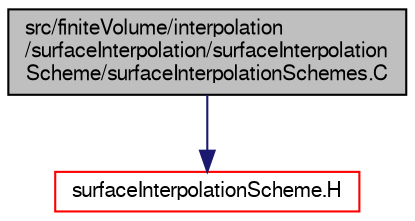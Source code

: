 digraph "src/finiteVolume/interpolation/surfaceInterpolation/surfaceInterpolationScheme/surfaceInterpolationSchemes.C"
{
  bgcolor="transparent";
  edge [fontname="FreeSans",fontsize="10",labelfontname="FreeSans",labelfontsize="10"];
  node [fontname="FreeSans",fontsize="10",shape=record];
  Node1 [label="src/finiteVolume/interpolation\l/surfaceInterpolation/surfaceInterpolation\lScheme/surfaceInterpolationSchemes.C",height=0.2,width=0.4,color="black", fillcolor="grey75", style="filled" fontcolor="black"];
  Node1 -> Node2 [color="midnightblue",fontsize="10",style="solid",fontname="FreeSans"];
  Node2 [label="surfaceInterpolationScheme.H",height=0.2,width=0.4,color="red",URL="$a05712.html"];
}
